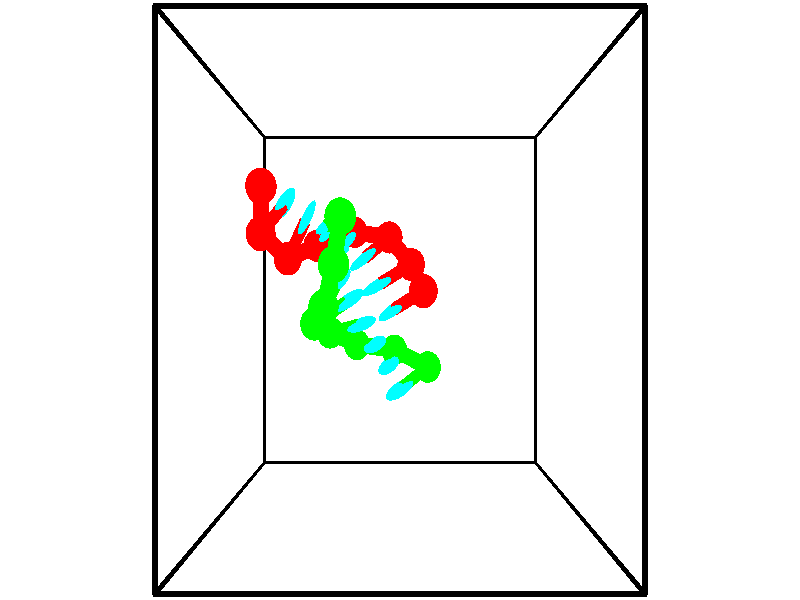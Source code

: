 // switches for output
#declare DRAW_BASES = 1; // possible values are 0, 1; only relevant for DNA ribbons
#declare DRAW_BASES_TYPE = 3; // possible values are 1, 2, 3; only relevant for DNA ribbons
#declare DRAW_FOG = 0; // set to 1 to enable fog

#include "colors.inc"

#include "transforms.inc"
background { rgb <1, 1, 1>}

#default {
   normal{
       ripples 0.25
       frequency 0.20
       turbulence 0.2
       lambda 5
   }
	finish {
		phong 0.1
		phong_size 40.
	}
}

// original window dimensions: 1024x640


// camera settings

camera {
	sky <-0, 1, 0>
	up <-0, 1, 0>
	right 1.6 * <1, 0, 0>
	location <2.5, 2.5, 11.1562>
	look_at <2.5, 2.5, 2.5>
	direction <0, 0, -8.6562>
	angle 67.0682
}


# declare cpy_camera_pos = <2.5, 2.5, 11.1562>;
# if (DRAW_FOG = 1)
fog {
	fog_type 2
	up vnormalize(cpy_camera_pos)
	color rgbt<1,1,1,0.3>
	distance 1e-5
	fog_alt 3e-3
	fog_offset 4
}
# end


// LIGHTS

# declare lum = 6;
global_settings {
	ambient_light rgb lum * <0.05, 0.05, 0.05>
	max_trace_level 15
}# declare cpy_direct_light_amount = 0.25;
light_source
{	1000 * <-1, -1, 1>,
	rgb lum * cpy_direct_light_amount
	parallel
}

light_source
{	1000 * <1, 1, -1>,
	rgb lum * cpy_direct_light_amount
	parallel
}

// strand 0

// nucleotide -1

// particle -1
sphere {
	<0.229767, 4.047331, 1.297842> 0.250000
	pigment { color rgbt <1,0,0,0> }
	no_shadow
}
cylinder {
	<0.166519, 4.053093, 0.902916>,  <0.128571, 4.056550, 0.665960>, 0.100000
	pigment { color rgbt <1,0,0,0> }
	no_shadow
}
cylinder {
	<0.166519, 4.053093, 0.902916>,  <0.229767, 4.047331, 1.297842>, 0.100000
	pigment { color rgbt <1,0,0,0> }
	no_shadow
}

// particle -1
sphere {
	<0.166519, 4.053093, 0.902916> 0.100000
	pigment { color rgbt <1,0,0,0> }
	no_shadow
}
sphere {
	0, 1
	scale<0.080000,0.200000,0.300000>
	matrix <0.986474, 0.046057, -0.157312,
		0.043207, -0.998835, -0.021495,
		-0.158119, 0.014407, -0.987315,
		0.119084, 4.057415, 0.606721>
	pigment { color rgbt <0,1,1,0> }
	no_shadow
}
cylinder {
	<0.118081, 3.444205, 0.838601>,  <0.229767, 4.047331, 1.297842>, 0.130000
	pigment { color rgbt <1,0,0,0> }
	no_shadow
}

// nucleotide -1

// particle -1
sphere {
	<0.118081, 3.444205, 0.838601> 0.250000
	pigment { color rgbt <1,0,0,0> }
	no_shadow
}
cylinder {
	<0.313347, 3.719631, 0.624098>,  <0.430507, 3.884887, 0.495396>, 0.100000
	pigment { color rgbt <1,0,0,0> }
	no_shadow
}
cylinder {
	<0.313347, 3.719631, 0.624098>,  <0.118081, 3.444205, 0.838601>, 0.100000
	pigment { color rgbt <1,0,0,0> }
	no_shadow
}

// particle -1
sphere {
	<0.313347, 3.719631, 0.624098> 0.100000
	pigment { color rgbt <1,0,0,0> }
	no_shadow
}
sphere {
	0, 1
	scale<0.080000,0.200000,0.300000>
	matrix <0.869384, -0.437579, 0.229557,
		-0.076590, -0.578276, -0.812238,
		0.488166, 0.688565, -0.536258,
		0.459796, 3.926201, 0.463220>
	pigment { color rgbt <0,1,1,0> }
	no_shadow
}
cylinder {
	<0.484176, 3.118005, 0.310422>,  <0.118081, 3.444205, 0.838601>, 0.130000
	pigment { color rgbt <1,0,0,0> }
	no_shadow
}

// nucleotide -1

// particle -1
sphere {
	<0.484176, 3.118005, 0.310422> 0.250000
	pigment { color rgbt <1,0,0,0> }
	no_shadow
}
cylinder {
	<0.686825, 3.457008, 0.373747>,  <0.808414, 3.660410, 0.411742>, 0.100000
	pigment { color rgbt <1,0,0,0> }
	no_shadow
}
cylinder {
	<0.686825, 3.457008, 0.373747>,  <0.484176, 3.118005, 0.310422>, 0.100000
	pigment { color rgbt <1,0,0,0> }
	no_shadow
}

// particle -1
sphere {
	<0.686825, 3.457008, 0.373747> 0.100000
	pigment { color rgbt <1,0,0,0> }
	no_shadow
}
sphere {
	0, 1
	scale<0.080000,0.200000,0.300000>
	matrix <0.860335, -0.484983, -0.156892,
		-0.056189, 0.215686, -0.974845,
		0.506622, 0.847509, 0.158312,
		0.838811, 3.711261, 0.421240>
	pigment { color rgbt <0,1,1,0> }
	no_shadow
}
cylinder {
	<0.919097, 3.355094, -0.296849>,  <0.484176, 3.118005, 0.310422>, 0.130000
	pigment { color rgbt <1,0,0,0> }
	no_shadow
}

// nucleotide -1

// particle -1
sphere {
	<0.919097, 3.355094, -0.296849> 0.250000
	pigment { color rgbt <1,0,0,0> }
	no_shadow
}
cylinder {
	<1.084538, 3.459213, 0.052134>,  <1.183802, 3.521684, 0.261523>, 0.100000
	pigment { color rgbt <1,0,0,0> }
	no_shadow
}
cylinder {
	<1.084538, 3.459213, 0.052134>,  <0.919097, 3.355094, -0.296849>, 0.100000
	pigment { color rgbt <1,0,0,0> }
	no_shadow
}

// particle -1
sphere {
	<1.084538, 3.459213, 0.052134> 0.100000
	pigment { color rgbt <1,0,0,0> }
	no_shadow
}
sphere {
	0, 1
	scale<0.080000,0.200000,0.300000>
	matrix <0.745489, -0.646930, -0.160400,
		0.522666, 0.716747, -0.461620,
		0.413602, 0.260297, 0.872455,
		1.208618, 3.537302, 0.313870>
	pigment { color rgbt <0,1,1,0> }
	no_shadow
}
cylinder {
	<1.630325, 3.584004, -0.428093>,  <0.919097, 3.355094, -0.296849>, 0.130000
	pigment { color rgbt <1,0,0,0> }
	no_shadow
}

// nucleotide -1

// particle -1
sphere {
	<1.630325, 3.584004, -0.428093> 0.250000
	pigment { color rgbt <1,0,0,0> }
	no_shadow
}
cylinder {
	<1.577042, 3.464539, -0.050087>,  <1.545072, 3.392859, 0.176717>, 0.100000
	pigment { color rgbt <1,0,0,0> }
	no_shadow
}
cylinder {
	<1.577042, 3.464539, -0.050087>,  <1.630325, 3.584004, -0.428093>, 0.100000
	pigment { color rgbt <1,0,0,0> }
	no_shadow
}

// particle -1
sphere {
	<1.577042, 3.464539, -0.050087> 0.100000
	pigment { color rgbt <1,0,0,0> }
	no_shadow
}
sphere {
	0, 1
	scale<0.080000,0.200000,0.300000>
	matrix <0.636164, -0.756923, -0.149546,
		0.759968, 0.581264, 0.290827,
		-0.133208, -0.298664, 0.945016,
		1.537079, 3.374939, 0.233418>
	pigment { color rgbt <0,1,1,0> }
	no_shadow
}
cylinder {
	<2.298518, 3.476964, -0.161509>,  <1.630325, 3.584004, -0.428093>, 0.130000
	pigment { color rgbt <1,0,0,0> }
	no_shadow
}

// nucleotide -1

// particle -1
sphere {
	<2.298518, 3.476964, -0.161509> 0.250000
	pigment { color rgbt <1,0,0,0> }
	no_shadow
}
cylinder {
	<2.031944, 3.269821, 0.053038>,  <1.872000, 3.145535, 0.181766>, 0.100000
	pigment { color rgbt <1,0,0,0> }
	no_shadow
}
cylinder {
	<2.031944, 3.269821, 0.053038>,  <2.298518, 3.476964, -0.161509>, 0.100000
	pigment { color rgbt <1,0,0,0> }
	no_shadow
}

// particle -1
sphere {
	<2.031944, 3.269821, 0.053038> 0.100000
	pigment { color rgbt <1,0,0,0> }
	no_shadow
}
sphere {
	0, 1
	scale<0.080000,0.200000,0.300000>
	matrix <0.557608, -0.823752, -0.102498,
		0.494913, 0.230774, 0.837738,
		-0.666434, -0.517857, 0.536367,
		1.832014, 3.114464, 0.213948>
	pigment { color rgbt <0,1,1,0> }
	no_shadow
}
cylinder {
	<2.703663, 3.038251, 0.155919>,  <2.298518, 3.476964, -0.161509>, 0.130000
	pigment { color rgbt <1,0,0,0> }
	no_shadow
}

// nucleotide -1

// particle -1
sphere {
	<2.703663, 3.038251, 0.155919> 0.250000
	pigment { color rgbt <1,0,0,0> }
	no_shadow
}
cylinder {
	<2.353268, 2.855186, 0.216831>,  <2.143030, 2.745347, 0.253379>, 0.100000
	pigment { color rgbt <1,0,0,0> }
	no_shadow
}
cylinder {
	<2.353268, 2.855186, 0.216831>,  <2.703663, 3.038251, 0.155919>, 0.100000
	pigment { color rgbt <1,0,0,0> }
	no_shadow
}

// particle -1
sphere {
	<2.353268, 2.855186, 0.216831> 0.100000
	pigment { color rgbt <1,0,0,0> }
	no_shadow
}
sphere {
	0, 1
	scale<0.080000,0.200000,0.300000>
	matrix <0.413518, -0.875121, -0.251329,
		0.248288, -0.157190, 0.955847,
		-0.875988, -0.457662, 0.152281,
		2.090471, 2.717888, 0.262515>
	pigment { color rgbt <0,1,1,0> }
	no_shadow
}
cylinder {
	<2.905956, 2.630054, 0.636745>,  <2.703663, 3.038251, 0.155919>, 0.130000
	pigment { color rgbt <1,0,0,0> }
	no_shadow
}

// nucleotide -1

// particle -1
sphere {
	<2.905956, 2.630054, 0.636745> 0.250000
	pigment { color rgbt <1,0,0,0> }
	no_shadow
}
cylinder {
	<2.593639, 2.466312, 0.447941>,  <2.406250, 2.368067, 0.334658>, 0.100000
	pigment { color rgbt <1,0,0,0> }
	no_shadow
}
cylinder {
	<2.593639, 2.466312, 0.447941>,  <2.905956, 2.630054, 0.636745>, 0.100000
	pigment { color rgbt <1,0,0,0> }
	no_shadow
}

// particle -1
sphere {
	<2.593639, 2.466312, 0.447941> 0.100000
	pigment { color rgbt <1,0,0,0> }
	no_shadow
}
sphere {
	0, 1
	scale<0.080000,0.200000,0.300000>
	matrix <0.550511, -0.808011, -0.209893,
		-0.295468, -0.423729, 0.856243,
		-0.780792, -0.409355, -0.472010,
		2.359402, 2.343506, 0.306338>
	pigment { color rgbt <0,1,1,0> }
	no_shadow
}
// strand 1

// nucleotide -1

// particle -1
sphere {
	<3.029580, 1.433573, -0.373357> 0.250000
	pigment { color rgbt <0,1,0,0> }
	no_shadow
}
cylinder {
	<2.723465, 1.252861, -0.189953>,  <2.539796, 1.144434, -0.079910>, 0.100000
	pigment { color rgbt <0,1,0,0> }
	no_shadow
}
cylinder {
	<2.723465, 1.252861, -0.189953>,  <3.029580, 1.433573, -0.373357>, 0.100000
	pigment { color rgbt <0,1,0,0> }
	no_shadow
}

// particle -1
sphere {
	<2.723465, 1.252861, -0.189953> 0.100000
	pigment { color rgbt <0,1,0,0> }
	no_shadow
}
sphere {
	0, 1
	scale<0.080000,0.200000,0.300000>
	matrix <-0.322742, 0.885620, 0.333938,
		-0.556932, 0.107578, -0.823562,
		-0.765287, -0.451779, 0.458510,
		2.493879, 1.117327, -0.052400>
	pigment { color rgbt <0,1,1,0> }
	no_shadow
}
cylinder {
	<2.388945, 1.684588, -0.669155>,  <3.029580, 1.433573, -0.373357>, 0.130000
	pigment { color rgbt <0,1,0,0> }
	no_shadow
}

// nucleotide -1

// particle -1
sphere {
	<2.388945, 1.684588, -0.669155> 0.250000
	pigment { color rgbt <0,1,0,0> }
	no_shadow
}
cylinder {
	<2.332962, 1.573212, -0.289074>,  <2.299372, 1.506386, -0.061026>, 0.100000
	pigment { color rgbt <0,1,0,0> }
	no_shadow
}
cylinder {
	<2.332962, 1.573212, -0.289074>,  <2.388945, 1.684588, -0.669155>, 0.100000
	pigment { color rgbt <0,1,0,0> }
	no_shadow
}

// particle -1
sphere {
	<2.332962, 1.573212, -0.289074> 0.100000
	pigment { color rgbt <0,1,0,0> }
	no_shadow
}
sphere {
	0, 1
	scale<0.080000,0.200000,0.300000>
	matrix <-0.369051, 0.905168, 0.210885,
		-0.918811, -0.321158, -0.229443,
		-0.139957, -0.278440, 0.950202,
		2.290975, 1.489680, -0.004013>
	pigment { color rgbt <0,1,1,0> }
	no_shadow
}
cylinder {
	<1.658052, 1.770167, -0.635452>,  <2.388945, 1.684588, -0.669155>, 0.130000
	pigment { color rgbt <0,1,0,0> }
	no_shadow
}

// nucleotide -1

// particle -1
sphere {
	<1.658052, 1.770167, -0.635452> 0.250000
	pigment { color rgbt <0,1,0,0> }
	no_shadow
}
cylinder {
	<1.872742, 1.793385, -0.298748>,  <2.001555, 1.807315, -0.096726>, 0.100000
	pigment { color rgbt <0,1,0,0> }
	no_shadow
}
cylinder {
	<1.872742, 1.793385, -0.298748>,  <1.658052, 1.770167, -0.635452>, 0.100000
	pigment { color rgbt <0,1,0,0> }
	no_shadow
}

// particle -1
sphere {
	<1.872742, 1.793385, -0.298748> 0.100000
	pigment { color rgbt <0,1,0,0> }
	no_shadow
}
sphere {
	0, 1
	scale<0.080000,0.200000,0.300000>
	matrix <-0.506607, 0.819961, 0.266482,
		-0.674742, -0.569468, 0.469498,
		0.536724, 0.058044, 0.841759,
		2.033759, 1.810798, -0.046220>
	pigment { color rgbt <0,1,1,0> }
	no_shadow
}
cylinder {
	<1.186409, 1.987745, -0.218105>,  <1.658052, 1.770167, -0.635452>, 0.130000
	pigment { color rgbt <0,1,0,0> }
	no_shadow
}

// nucleotide -1

// particle -1
sphere {
	<1.186409, 1.987745, -0.218105> 0.250000
	pigment { color rgbt <0,1,0,0> }
	no_shadow
}
cylinder {
	<1.531105, 2.068344, -0.031857>,  <1.737923, 2.116704, 0.079893>, 0.100000
	pigment { color rgbt <0,1,0,0> }
	no_shadow
}
cylinder {
	<1.531105, 2.068344, -0.031857>,  <1.186409, 1.987745, -0.218105>, 0.100000
	pigment { color rgbt <0,1,0,0> }
	no_shadow
}

// particle -1
sphere {
	<1.531105, 2.068344, -0.031857> 0.100000
	pigment { color rgbt <0,1,0,0> }
	no_shadow
}
sphere {
	0, 1
	scale<0.080000,0.200000,0.300000>
	matrix <-0.364892, 0.883793, 0.292853,
		-0.352504, -0.422265, 0.835125,
		0.861740, 0.201499, 0.465621,
		1.789627, 2.128794, 0.107830>
	pigment { color rgbt <0,1,1,0> }
	no_shadow
}
cylinder {
	<0.984552, 2.150694, 0.459096>,  <1.186409, 1.987745, -0.218105>, 0.130000
	pigment { color rgbt <0,1,0,0> }
	no_shadow
}

// nucleotide -1

// particle -1
sphere {
	<0.984552, 2.150694, 0.459096> 0.250000
	pigment { color rgbt <0,1,0,0> }
	no_shadow
}
cylinder {
	<1.326416, 2.347404, 0.392506>,  <1.531534, 2.465431, 0.352552>, 0.100000
	pigment { color rgbt <0,1,0,0> }
	no_shadow
}
cylinder {
	<1.326416, 2.347404, 0.392506>,  <0.984552, 2.150694, 0.459096>, 0.100000
	pigment { color rgbt <0,1,0,0> }
	no_shadow
}

// particle -1
sphere {
	<1.326416, 2.347404, 0.392506> 0.100000
	pigment { color rgbt <0,1,0,0> }
	no_shadow
}
sphere {
	0, 1
	scale<0.080000,0.200000,0.300000>
	matrix <-0.400566, 0.828566, 0.391184,
		0.330310, -0.267645, 0.905130,
		0.854659, 0.491776, -0.166474,
		1.582814, 2.494937, 0.342563>
	pigment { color rgbt <0,1,1,0> }
	no_shadow
}
cylinder {
	<1.230114, 2.395036, 1.148726>,  <0.984552, 2.150694, 0.459095>, 0.130000
	pigment { color rgbt <0,1,0,0> }
	no_shadow
}

// nucleotide -1

// particle -1
sphere {
	<1.230114, 2.395036, 1.148726> 0.250000
	pigment { color rgbt <0,1,0,0> }
	no_shadow
}
cylinder {
	<1.347481, 2.626247, 0.844151>,  <1.417901, 2.764974, 0.661405>, 0.100000
	pigment { color rgbt <0,1,0,0> }
	no_shadow
}
cylinder {
	<1.347481, 2.626247, 0.844151>,  <1.230114, 2.395036, 1.148726>, 0.100000
	pigment { color rgbt <0,1,0,0> }
	no_shadow
}

// particle -1
sphere {
	<1.347481, 2.626247, 0.844151> 0.100000
	pigment { color rgbt <0,1,0,0> }
	no_shadow
}
sphere {
	0, 1
	scale<0.080000,0.200000,0.300000>
	matrix <-0.387085, 0.800118, 0.458231,
		0.874112, 0.160290, 0.458513,
		0.293415, 0.578029, -0.761440,
		1.435506, 2.799656, 0.615719>
	pigment { color rgbt <0,1,1,0> }
	no_shadow
}
cylinder {
	<1.429443, 2.976774, 1.433295>,  <1.230114, 2.395036, 1.148726>, 0.130000
	pigment { color rgbt <0,1,0,0> }
	no_shadow
}

// nucleotide -1

// particle -1
sphere {
	<1.429443, 2.976774, 1.433295> 0.250000
	pigment { color rgbt <0,1,0,0> }
	no_shadow
}
cylinder {
	<1.431602, 3.102303, 1.053509>,  <1.432898, 3.177620, 0.825637>, 0.100000
	pigment { color rgbt <0,1,0,0> }
	no_shadow
}
cylinder {
	<1.431602, 3.102303, 1.053509>,  <1.429443, 2.976774, 1.433295>, 0.100000
	pigment { color rgbt <0,1,0,0> }
	no_shadow
}

// particle -1
sphere {
	<1.431602, 3.102303, 1.053509> 0.100000
	pigment { color rgbt <0,1,0,0> }
	no_shadow
}
sphere {
	0, 1
	scale<0.080000,0.200000,0.300000>
	matrix <-0.280235, 0.911909, 0.299815,
		0.959916, 0.264456, 0.092867,
		0.005398, 0.313822, -0.949466,
		1.433222, 3.196449, 0.768669>
	pigment { color rgbt <0,1,1,0> }
	no_shadow
}
cylinder {
	<1.553137, 3.604184, 1.581380>,  <1.429443, 2.976774, 1.433295>, 0.130000
	pigment { color rgbt <0,1,0,0> }
	no_shadow
}

// nucleotide -1

// particle -1
sphere {
	<1.553137, 3.604184, 1.581380> 0.250000
	pigment { color rgbt <0,1,0,0> }
	no_shadow
}
cylinder {
	<1.388779, 3.575104, 1.217869>,  <1.290163, 3.557656, 0.999762>, 0.100000
	pigment { color rgbt <0,1,0,0> }
	no_shadow
}
cylinder {
	<1.388779, 3.575104, 1.217869>,  <1.553137, 3.604184, 1.581380>, 0.100000
	pigment { color rgbt <0,1,0,0> }
	no_shadow
}

// particle -1
sphere {
	<1.388779, 3.575104, 1.217869> 0.100000
	pigment { color rgbt <0,1,0,0> }
	no_shadow
}
sphere {
	0, 1
	scale<0.080000,0.200000,0.300000>
	matrix <-0.514530, 0.841383, 0.165331,
		0.752610, 0.535527, -0.383128,
		-0.410897, -0.072701, -0.908778,
		1.265510, 3.553293, 0.945235>
	pigment { color rgbt <0,1,1,0> }
	no_shadow
}
// box output
cylinder {
	<0.000000, 0.000000, 0.000000>,  <5.000000, 0.000000, 0.000000>, 0.025000
	pigment { color rgbt <0,0,0,0> }
	no_shadow
}
cylinder {
	<0.000000, 0.000000, 0.000000>,  <0.000000, 5.000000, 0.000000>, 0.025000
	pigment { color rgbt <0,0,0,0> }
	no_shadow
}
cylinder {
	<0.000000, 0.000000, 0.000000>,  <0.000000, 0.000000, 5.000000>, 0.025000
	pigment { color rgbt <0,0,0,0> }
	no_shadow
}
cylinder {
	<5.000000, 5.000000, 5.000000>,  <0.000000, 5.000000, 5.000000>, 0.025000
	pigment { color rgbt <0,0,0,0> }
	no_shadow
}
cylinder {
	<5.000000, 5.000000, 5.000000>,  <5.000000, 0.000000, 5.000000>, 0.025000
	pigment { color rgbt <0,0,0,0> }
	no_shadow
}
cylinder {
	<5.000000, 5.000000, 5.000000>,  <5.000000, 5.000000, 0.000000>, 0.025000
	pigment { color rgbt <0,0,0,0> }
	no_shadow
}
cylinder {
	<0.000000, 0.000000, 5.000000>,  <0.000000, 5.000000, 5.000000>, 0.025000
	pigment { color rgbt <0,0,0,0> }
	no_shadow
}
cylinder {
	<0.000000, 0.000000, 5.000000>,  <5.000000, 0.000000, 5.000000>, 0.025000
	pigment { color rgbt <0,0,0,0> }
	no_shadow
}
cylinder {
	<5.000000, 5.000000, 0.000000>,  <0.000000, 5.000000, 0.000000>, 0.025000
	pigment { color rgbt <0,0,0,0> }
	no_shadow
}
cylinder {
	<5.000000, 5.000000, 0.000000>,  <5.000000, 0.000000, 0.000000>, 0.025000
	pigment { color rgbt <0,0,0,0> }
	no_shadow
}
cylinder {
	<5.000000, 0.000000, 5.000000>,  <5.000000, 0.000000, 0.000000>, 0.025000
	pigment { color rgbt <0,0,0,0> }
	no_shadow
}
cylinder {
	<0.000000, 5.000000, 0.000000>,  <0.000000, 5.000000, 5.000000>, 0.025000
	pigment { color rgbt <0,0,0,0> }
	no_shadow
}
// end of box output
